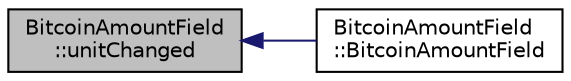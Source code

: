 digraph "BitcoinAmountField::unitChanged"
{
  edge [fontname="Helvetica",fontsize="10",labelfontname="Helvetica",labelfontsize="10"];
  node [fontname="Helvetica",fontsize="10",shape=record];
  rankdir="LR";
  Node66 [label="BitcoinAmountField\l::unitChanged",height=0.2,width=0.4,color="black", fillcolor="grey75", style="filled", fontcolor="black"];
  Node66 -> Node67 [dir="back",color="midnightblue",fontsize="10",style="solid",fontname="Helvetica"];
  Node67 [label="BitcoinAmountField\l::BitcoinAmountField",height=0.2,width=0.4,color="black", fillcolor="white", style="filled",URL="$class_bitcoin_amount_field.html#a94510575103488c6f2319aada366aca5"];
}
